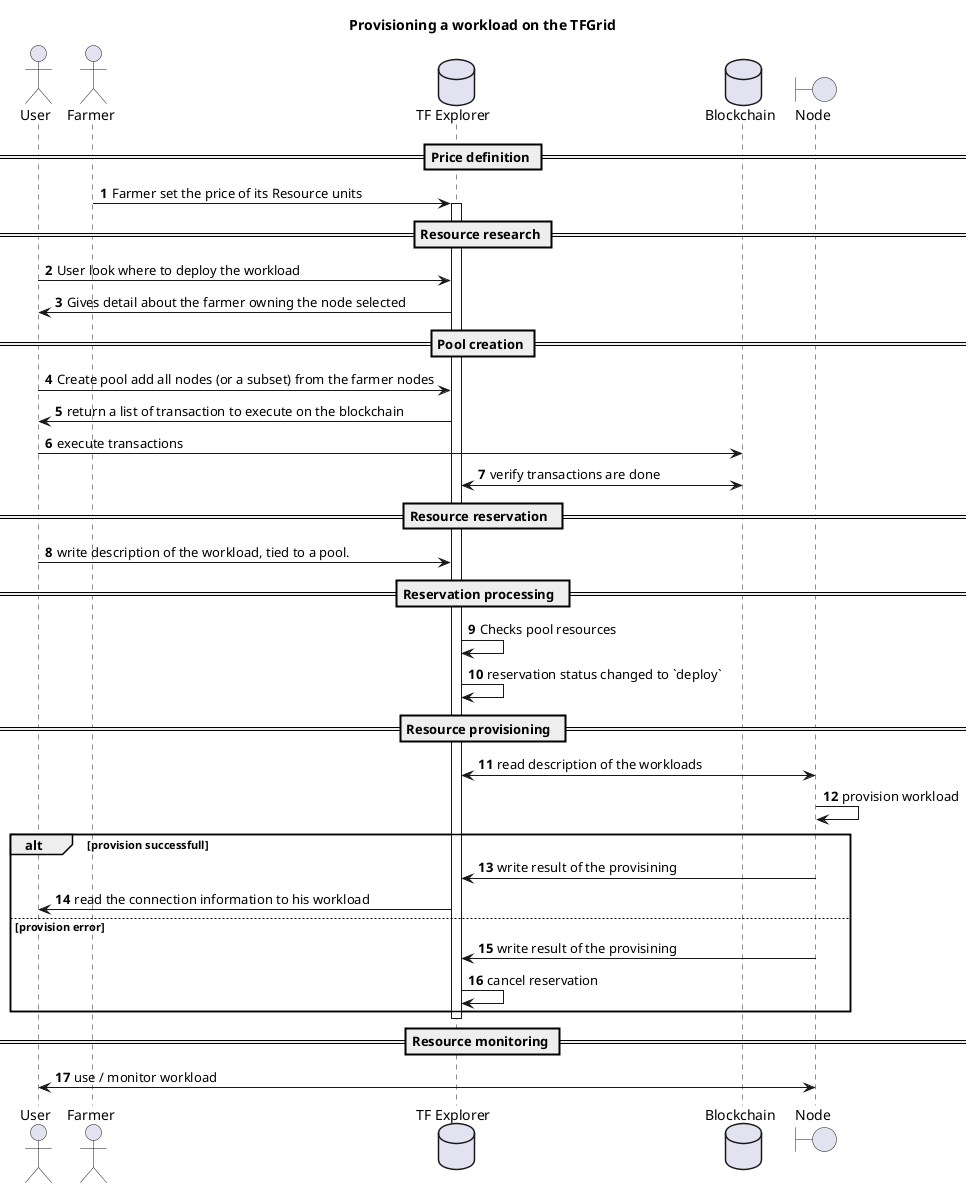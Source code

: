 @startuml
title Provisioning a workload on the TFGrid

autonumber
actor "User" as user
actor "Farmer" as farmer
database "TF Explorer" as explorer
database Blockchain as blockchain
boundary Node as node

== Price definition ==
farmer -> explorer: Farmer set the price of its Resource units
== Resource research ==
activate explorer
user -> explorer: User look where to deploy the workload
user <- explorer: Gives detail about the farmer owning the node selected
== Pool creation ==
user -> explorer: Create pool add all nodes (or a subset) from the farmer nodes
explorer -> user: return a list of transaction to execute on the blockchain
user -> blockchain: execute transactions
explorer <-> blockchain: verify transactions are done
== Resource reservation  ==
user -> explorer: write description of the workload, tied to a pool.
== Reservation processing  ==
explorer -> explorer: Checks pool resources
explorer -> explorer: reservation status changed to `deploy`
== Resource provisioning  ==
node <-> explorer: read description of the workloads
node -> node: provision workload
alt provision successfull
    node -> explorer: write result of the provisining
    user <- explorer: read the connection information to his workload
else provision error
    node -> explorer: write result of the provisining
    explorer -> explorer: cancel reservation
end
deactivate explorer
== Resource monitoring ==
user <-> node: use / monitor workload
@enduml
